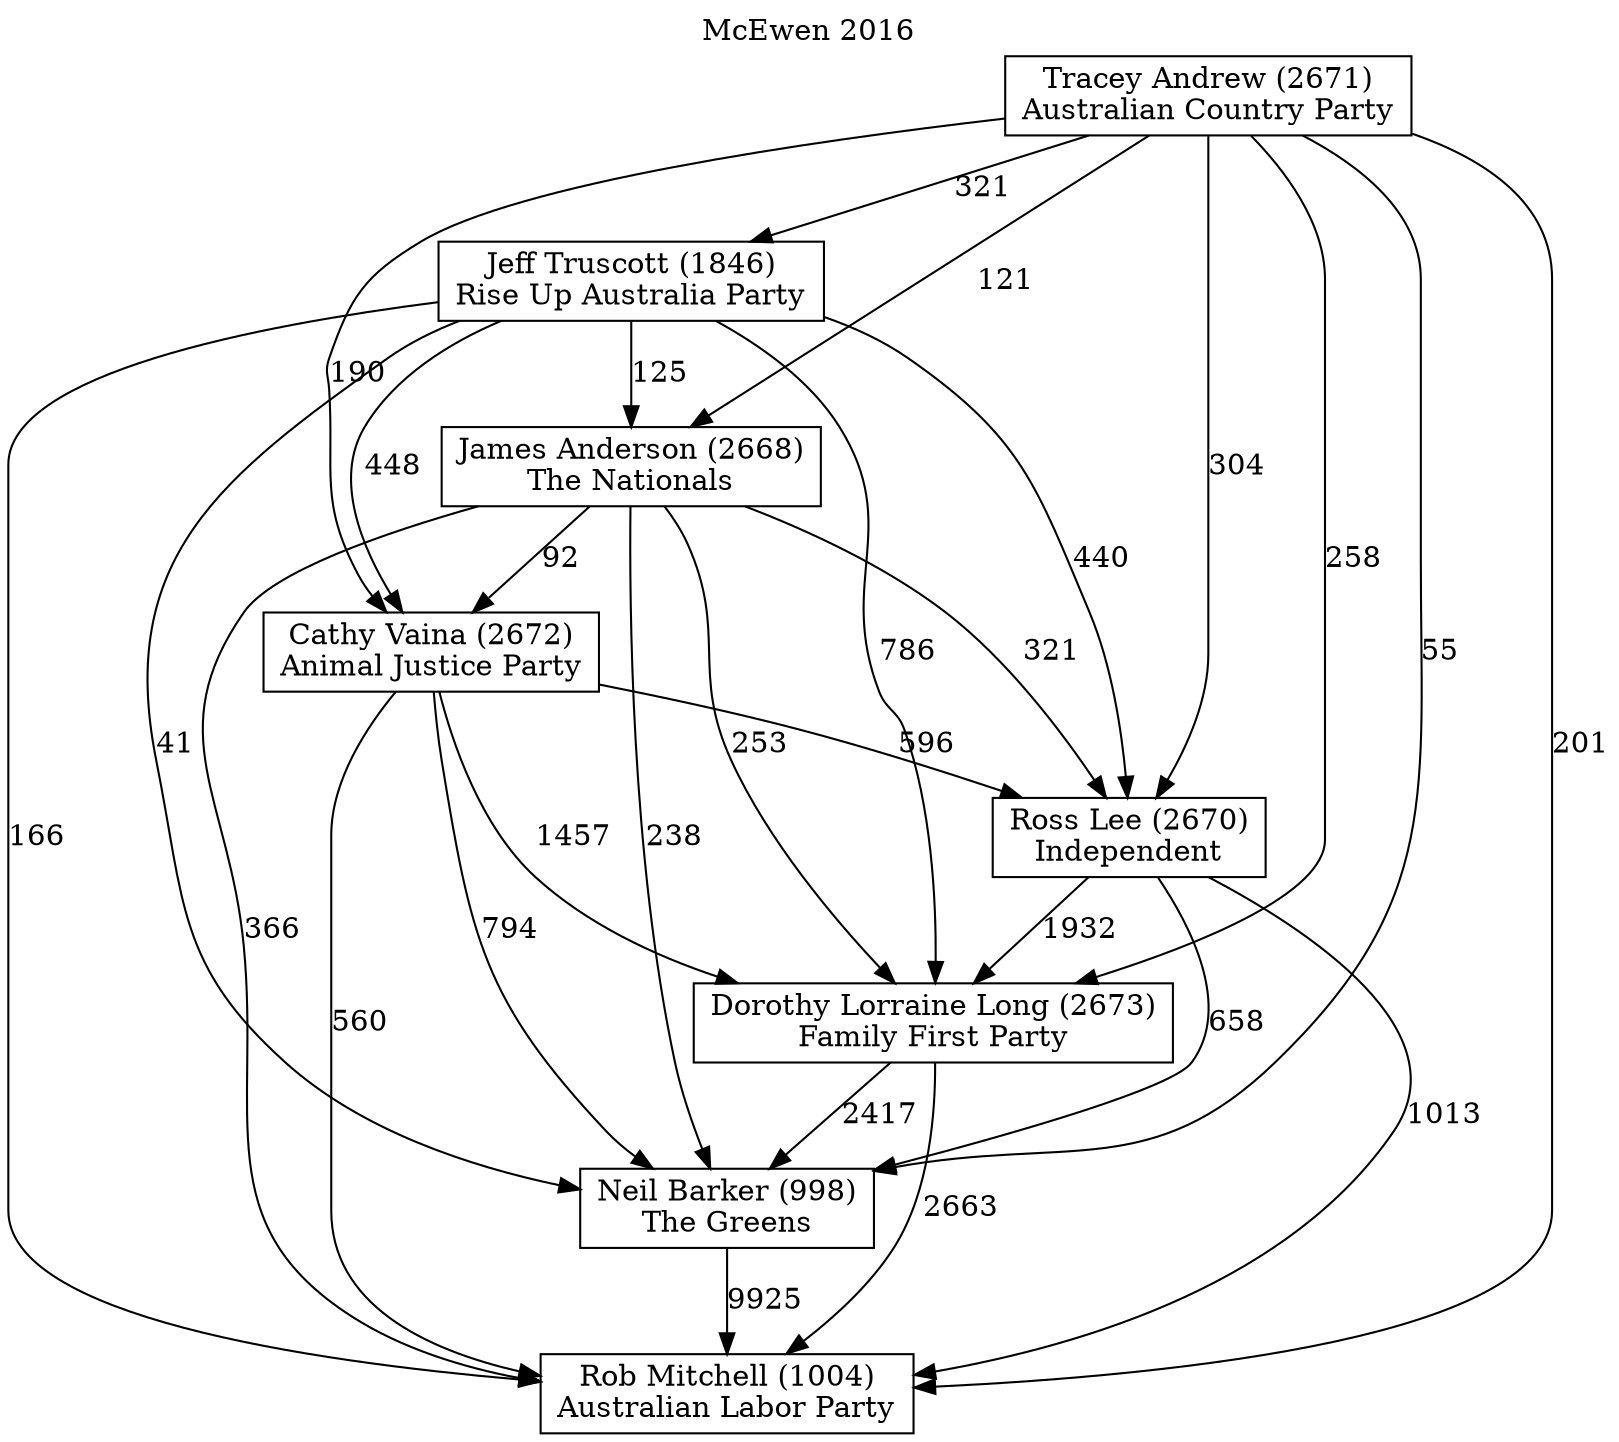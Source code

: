 // House preference flow
digraph "Rob Mitchell (1004)_McEwen_2016" {
	graph [label="McEwen 2016" labelloc=t mclimit=10]
	node [shape=box]
	"Cathy Vaina (2672)" [label="Cathy Vaina (2672)
Animal Justice Party"]
	"Dorothy Lorraine Long (2673)" [label="Dorothy Lorraine Long (2673)
Family First Party"]
	"James Anderson (2668)" [label="James Anderson (2668)
The Nationals"]
	"Jeff Truscott (1846)" [label="Jeff Truscott (1846)
Rise Up Australia Party"]
	"Neil Barker (998)" [label="Neil Barker (998)
The Greens"]
	"Rob Mitchell (1004)" [label="Rob Mitchell (1004)
Australian Labor Party"]
	"Ross Lee (2670)" [label="Ross Lee (2670)
Independent"]
	"Tracey Andrew (2671)" [label="Tracey Andrew (2671)
Australian Country Party"]
	"Cathy Vaina (2672)" -> "Dorothy Lorraine Long (2673)" [label=1457]
	"Cathy Vaina (2672)" -> "Neil Barker (998)" [label=794]
	"Cathy Vaina (2672)" -> "Rob Mitchell (1004)" [label=560]
	"Cathy Vaina (2672)" -> "Ross Lee (2670)" [label=596]
	"Dorothy Lorraine Long (2673)" -> "Neil Barker (998)" [label=2417]
	"Dorothy Lorraine Long (2673)" -> "Rob Mitchell (1004)" [label=2663]
	"James Anderson (2668)" -> "Cathy Vaina (2672)" [label=92]
	"James Anderson (2668)" -> "Dorothy Lorraine Long (2673)" [label=253]
	"James Anderson (2668)" -> "Neil Barker (998)" [label=238]
	"James Anderson (2668)" -> "Rob Mitchell (1004)" [label=366]
	"James Anderson (2668)" -> "Ross Lee (2670)" [label=321]
	"Jeff Truscott (1846)" -> "Cathy Vaina (2672)" [label=448]
	"Jeff Truscott (1846)" -> "Dorothy Lorraine Long (2673)" [label=786]
	"Jeff Truscott (1846)" -> "James Anderson (2668)" [label=125]
	"Jeff Truscott (1846)" -> "Neil Barker (998)" [label=41]
	"Jeff Truscott (1846)" -> "Rob Mitchell (1004)" [label=166]
	"Jeff Truscott (1846)" -> "Ross Lee (2670)" [label=440]
	"Neil Barker (998)" -> "Rob Mitchell (1004)" [label=9925]
	"Ross Lee (2670)" -> "Dorothy Lorraine Long (2673)" [label=1932]
	"Ross Lee (2670)" -> "Neil Barker (998)" [label=658]
	"Ross Lee (2670)" -> "Rob Mitchell (1004)" [label=1013]
	"Tracey Andrew (2671)" -> "Cathy Vaina (2672)" [label=190]
	"Tracey Andrew (2671)" -> "Dorothy Lorraine Long (2673)" [label=258]
	"Tracey Andrew (2671)" -> "James Anderson (2668)" [label=121]
	"Tracey Andrew (2671)" -> "Jeff Truscott (1846)" [label=321]
	"Tracey Andrew (2671)" -> "Neil Barker (998)" [label=55]
	"Tracey Andrew (2671)" -> "Rob Mitchell (1004)" [label=201]
	"Tracey Andrew (2671)" -> "Ross Lee (2670)" [label=304]
}
